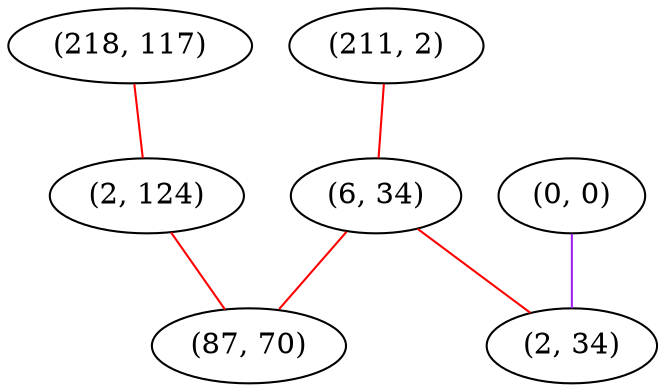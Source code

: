 graph "" {
"(218, 117)";
"(0, 0)";
"(2, 124)";
"(211, 2)";
"(6, 34)";
"(2, 34)";
"(87, 70)";
"(218, 117)" -- "(2, 124)"  [color=red, key=0, weight=1];
"(0, 0)" -- "(2, 34)"  [color=purple, key=0, weight=4];
"(2, 124)" -- "(87, 70)"  [color=red, key=0, weight=1];
"(211, 2)" -- "(6, 34)"  [color=red, key=0, weight=1];
"(6, 34)" -- "(87, 70)"  [color=red, key=0, weight=1];
"(6, 34)" -- "(2, 34)"  [color=red, key=0, weight=1];
}

